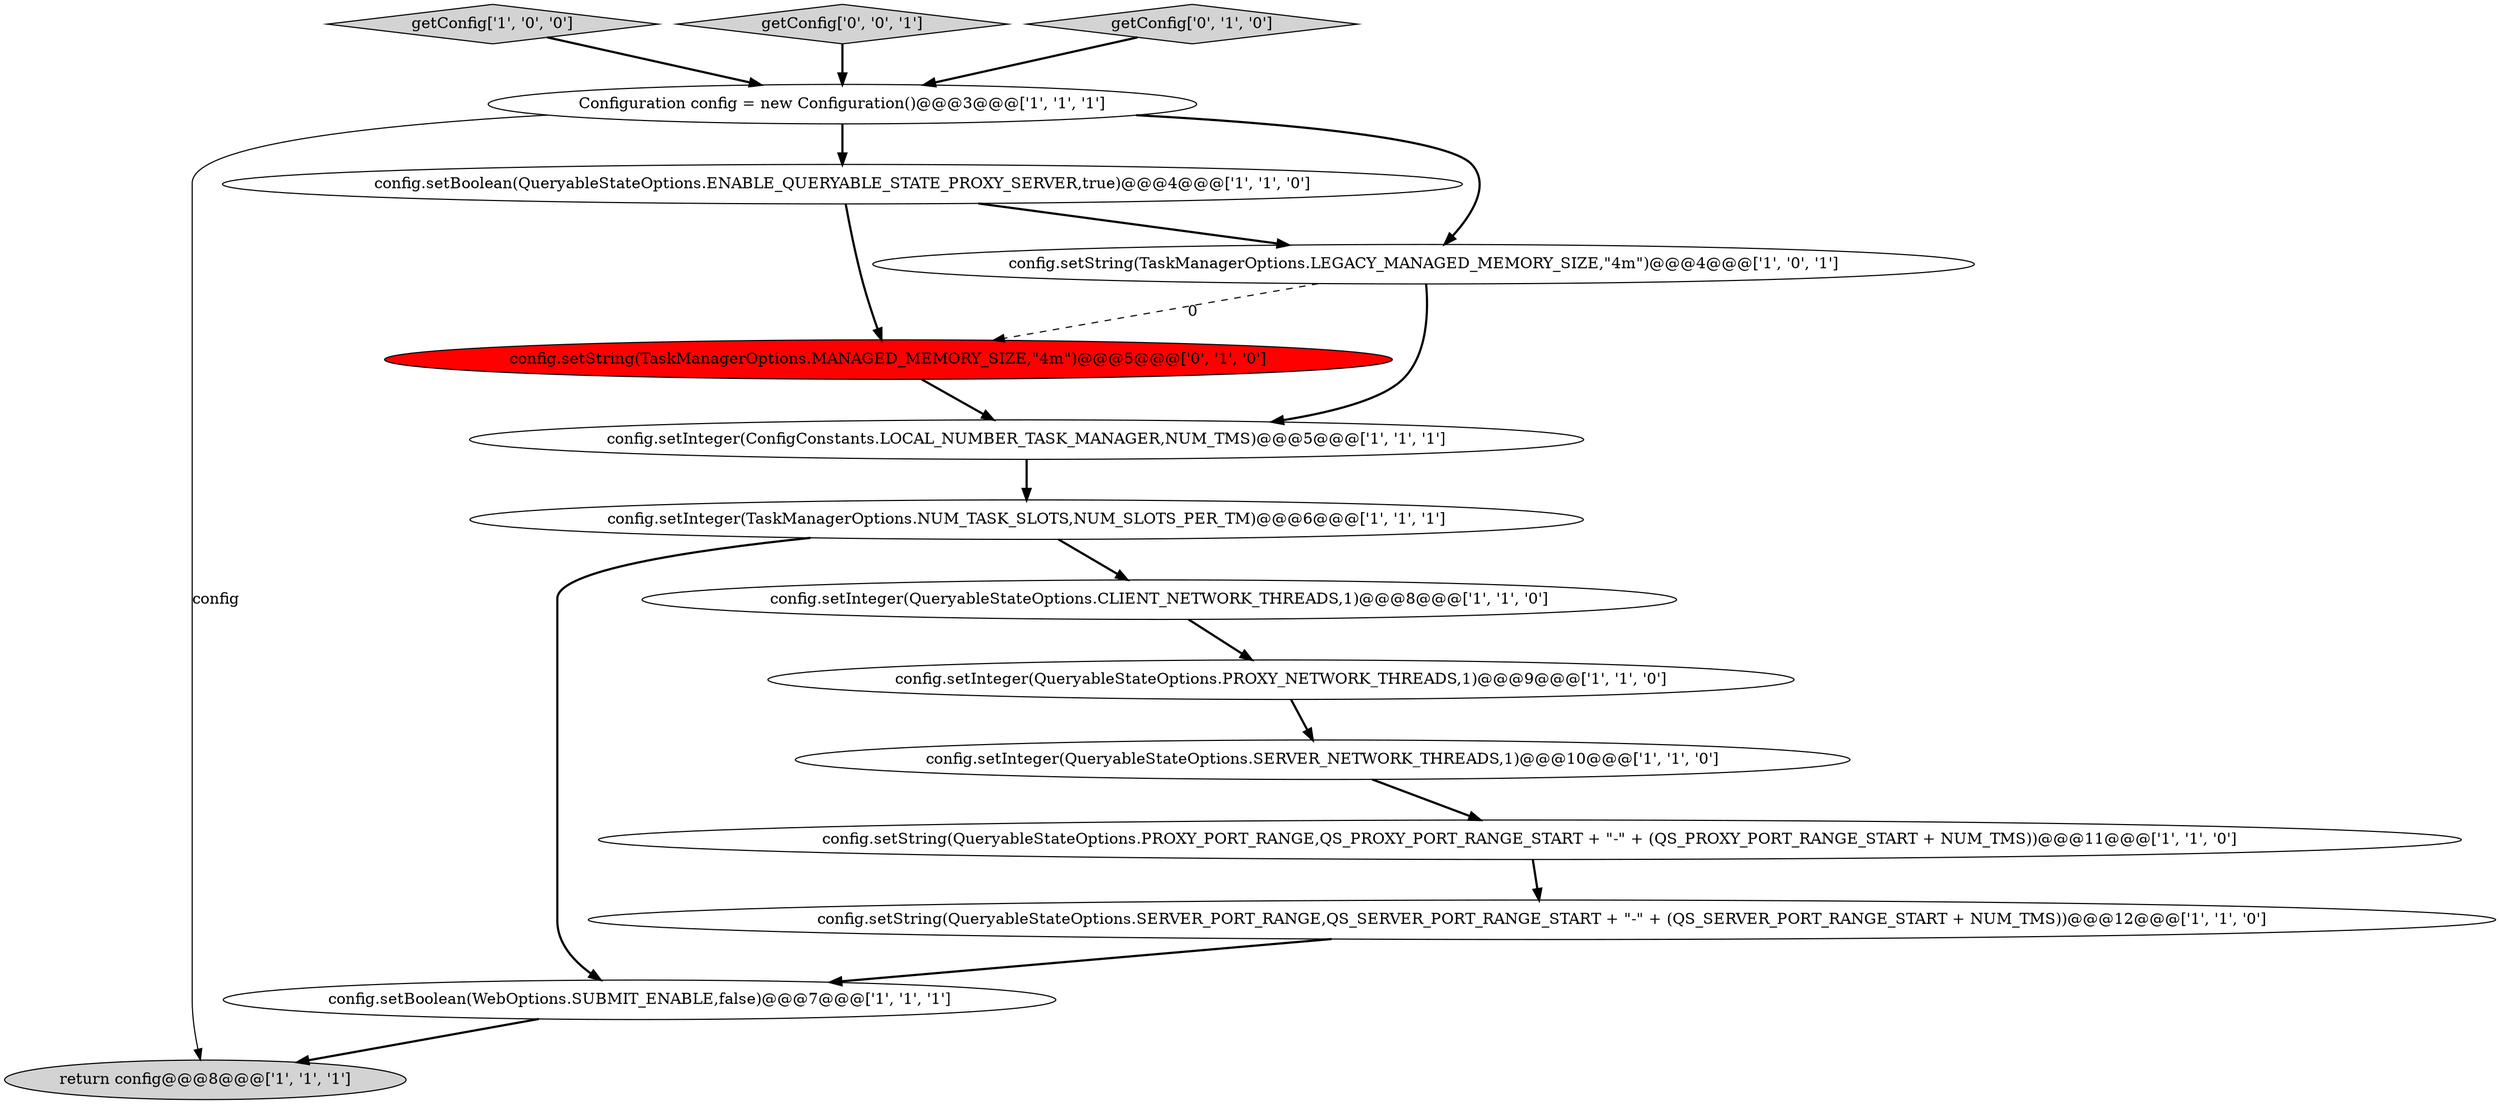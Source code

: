 digraph {
4 [style = filled, label = "return config@@@8@@@['1', '1', '1']", fillcolor = lightgray, shape = ellipse image = "AAA0AAABBB1BBB"];
1 [style = filled, label = "getConfig['1', '0', '0']", fillcolor = lightgray, shape = diamond image = "AAA0AAABBB1BBB"];
5 [style = filled, label = "config.setBoolean(QueryableStateOptions.ENABLE_QUERYABLE_STATE_PROXY_SERVER,true)@@@4@@@['1', '1', '0']", fillcolor = white, shape = ellipse image = "AAA0AAABBB1BBB"];
9 [style = filled, label = "config.setInteger(QueryableStateOptions.SERVER_NETWORK_THREADS,1)@@@10@@@['1', '1', '0']", fillcolor = white, shape = ellipse image = "AAA0AAABBB1BBB"];
15 [style = filled, label = "getConfig['0', '0', '1']", fillcolor = lightgray, shape = diamond image = "AAA0AAABBB3BBB"];
14 [style = filled, label = "config.setString(TaskManagerOptions.MANAGED_MEMORY_SIZE,\"4m\")@@@5@@@['0', '1', '0']", fillcolor = red, shape = ellipse image = "AAA1AAABBB2BBB"];
10 [style = filled, label = "config.setBoolean(WebOptions.SUBMIT_ENABLE,false)@@@7@@@['1', '1', '1']", fillcolor = white, shape = ellipse image = "AAA0AAABBB1BBB"];
3 [style = filled, label = "config.setString(TaskManagerOptions.LEGACY_MANAGED_MEMORY_SIZE,\"4m\")@@@4@@@['1', '0', '1']", fillcolor = white, shape = ellipse image = "AAA0AAABBB1BBB"];
7 [style = filled, label = "config.setString(QueryableStateOptions.PROXY_PORT_RANGE,QS_PROXY_PORT_RANGE_START + \"-\" + (QS_PROXY_PORT_RANGE_START + NUM_TMS))@@@11@@@['1', '1', '0']", fillcolor = white, shape = ellipse image = "AAA0AAABBB1BBB"];
12 [style = filled, label = "config.setString(QueryableStateOptions.SERVER_PORT_RANGE,QS_SERVER_PORT_RANGE_START + \"-\" + (QS_SERVER_PORT_RANGE_START + NUM_TMS))@@@12@@@['1', '1', '0']", fillcolor = white, shape = ellipse image = "AAA0AAABBB1BBB"];
11 [style = filled, label = "config.setInteger(ConfigConstants.LOCAL_NUMBER_TASK_MANAGER,NUM_TMS)@@@5@@@['1', '1', '1']", fillcolor = white, shape = ellipse image = "AAA0AAABBB1BBB"];
13 [style = filled, label = "getConfig['0', '1', '0']", fillcolor = lightgray, shape = diamond image = "AAA0AAABBB2BBB"];
8 [style = filled, label = "Configuration config = new Configuration()@@@3@@@['1', '1', '1']", fillcolor = white, shape = ellipse image = "AAA0AAABBB1BBB"];
6 [style = filled, label = "config.setInteger(TaskManagerOptions.NUM_TASK_SLOTS,NUM_SLOTS_PER_TM)@@@6@@@['1', '1', '1']", fillcolor = white, shape = ellipse image = "AAA0AAABBB1BBB"];
0 [style = filled, label = "config.setInteger(QueryableStateOptions.CLIENT_NETWORK_THREADS,1)@@@8@@@['1', '1', '0']", fillcolor = white, shape = ellipse image = "AAA0AAABBB1BBB"];
2 [style = filled, label = "config.setInteger(QueryableStateOptions.PROXY_NETWORK_THREADS,1)@@@9@@@['1', '1', '0']", fillcolor = white, shape = ellipse image = "AAA0AAABBB1BBB"];
3->11 [style = bold, label=""];
5->3 [style = bold, label=""];
8->4 [style = solid, label="config"];
12->10 [style = bold, label=""];
6->0 [style = bold, label=""];
1->8 [style = bold, label=""];
2->9 [style = bold, label=""];
5->14 [style = bold, label=""];
8->5 [style = bold, label=""];
13->8 [style = bold, label=""];
9->7 [style = bold, label=""];
3->14 [style = dashed, label="0"];
7->12 [style = bold, label=""];
14->11 [style = bold, label=""];
15->8 [style = bold, label=""];
6->10 [style = bold, label=""];
11->6 [style = bold, label=""];
0->2 [style = bold, label=""];
8->3 [style = bold, label=""];
10->4 [style = bold, label=""];
}
